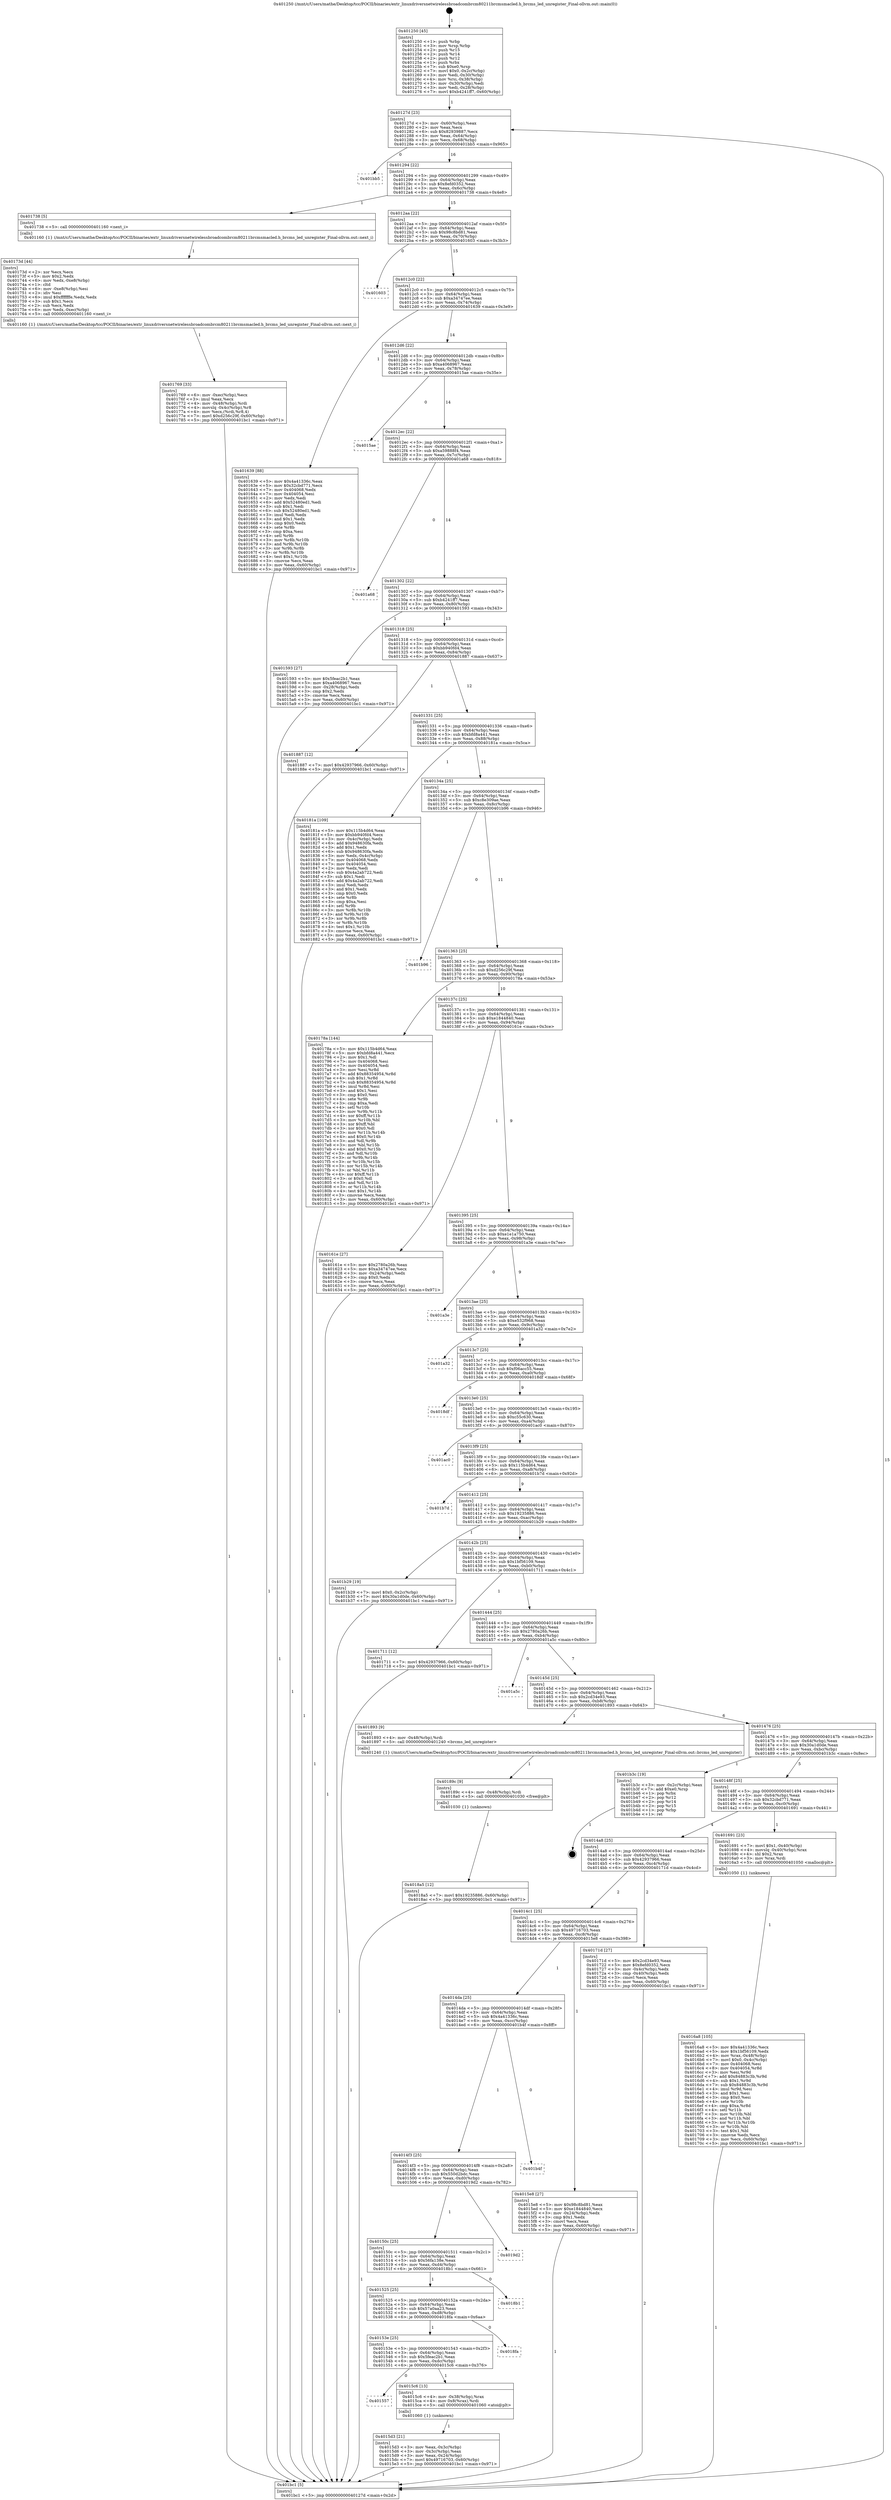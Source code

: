 digraph "0x401250" {
  label = "0x401250 (/mnt/c/Users/mathe/Desktop/tcc/POCII/binaries/extr_linuxdriversnetwirelessbroadcombrcm80211brcmsmacled.h_brcms_led_unregister_Final-ollvm.out::main(0))"
  labelloc = "t"
  node[shape=record]

  Entry [label="",width=0.3,height=0.3,shape=circle,fillcolor=black,style=filled]
  "0x40127d" [label="{
     0x40127d [23]\l
     | [instrs]\l
     &nbsp;&nbsp;0x40127d \<+3\>: mov -0x60(%rbp),%eax\l
     &nbsp;&nbsp;0x401280 \<+2\>: mov %eax,%ecx\l
     &nbsp;&nbsp;0x401282 \<+6\>: sub $0x82939887,%ecx\l
     &nbsp;&nbsp;0x401288 \<+3\>: mov %eax,-0x64(%rbp)\l
     &nbsp;&nbsp;0x40128b \<+3\>: mov %ecx,-0x68(%rbp)\l
     &nbsp;&nbsp;0x40128e \<+6\>: je 0000000000401bb5 \<main+0x965\>\l
  }"]
  "0x401bb5" [label="{
     0x401bb5\l
  }", style=dashed]
  "0x401294" [label="{
     0x401294 [22]\l
     | [instrs]\l
     &nbsp;&nbsp;0x401294 \<+5\>: jmp 0000000000401299 \<main+0x49\>\l
     &nbsp;&nbsp;0x401299 \<+3\>: mov -0x64(%rbp),%eax\l
     &nbsp;&nbsp;0x40129c \<+5\>: sub $0x8efd0352,%eax\l
     &nbsp;&nbsp;0x4012a1 \<+3\>: mov %eax,-0x6c(%rbp)\l
     &nbsp;&nbsp;0x4012a4 \<+6\>: je 0000000000401738 \<main+0x4e8\>\l
  }"]
  Exit [label="",width=0.3,height=0.3,shape=circle,fillcolor=black,style=filled,peripheries=2]
  "0x401738" [label="{
     0x401738 [5]\l
     | [instrs]\l
     &nbsp;&nbsp;0x401738 \<+5\>: call 0000000000401160 \<next_i\>\l
     | [calls]\l
     &nbsp;&nbsp;0x401160 \{1\} (/mnt/c/Users/mathe/Desktop/tcc/POCII/binaries/extr_linuxdriversnetwirelessbroadcombrcm80211brcmsmacled.h_brcms_led_unregister_Final-ollvm.out::next_i)\l
  }"]
  "0x4012aa" [label="{
     0x4012aa [22]\l
     | [instrs]\l
     &nbsp;&nbsp;0x4012aa \<+5\>: jmp 00000000004012af \<main+0x5f\>\l
     &nbsp;&nbsp;0x4012af \<+3\>: mov -0x64(%rbp),%eax\l
     &nbsp;&nbsp;0x4012b2 \<+5\>: sub $0x98c8bd81,%eax\l
     &nbsp;&nbsp;0x4012b7 \<+3\>: mov %eax,-0x70(%rbp)\l
     &nbsp;&nbsp;0x4012ba \<+6\>: je 0000000000401603 \<main+0x3b3\>\l
  }"]
  "0x4018a5" [label="{
     0x4018a5 [12]\l
     | [instrs]\l
     &nbsp;&nbsp;0x4018a5 \<+7\>: movl $0x19235886,-0x60(%rbp)\l
     &nbsp;&nbsp;0x4018ac \<+5\>: jmp 0000000000401bc1 \<main+0x971\>\l
  }"]
  "0x401603" [label="{
     0x401603\l
  }", style=dashed]
  "0x4012c0" [label="{
     0x4012c0 [22]\l
     | [instrs]\l
     &nbsp;&nbsp;0x4012c0 \<+5\>: jmp 00000000004012c5 \<main+0x75\>\l
     &nbsp;&nbsp;0x4012c5 \<+3\>: mov -0x64(%rbp),%eax\l
     &nbsp;&nbsp;0x4012c8 \<+5\>: sub $0xa34747ee,%eax\l
     &nbsp;&nbsp;0x4012cd \<+3\>: mov %eax,-0x74(%rbp)\l
     &nbsp;&nbsp;0x4012d0 \<+6\>: je 0000000000401639 \<main+0x3e9\>\l
  }"]
  "0x40189c" [label="{
     0x40189c [9]\l
     | [instrs]\l
     &nbsp;&nbsp;0x40189c \<+4\>: mov -0x48(%rbp),%rdi\l
     &nbsp;&nbsp;0x4018a0 \<+5\>: call 0000000000401030 \<free@plt\>\l
     | [calls]\l
     &nbsp;&nbsp;0x401030 \{1\} (unknown)\l
  }"]
  "0x401639" [label="{
     0x401639 [88]\l
     | [instrs]\l
     &nbsp;&nbsp;0x401639 \<+5\>: mov $0x4a41336c,%eax\l
     &nbsp;&nbsp;0x40163e \<+5\>: mov $0x32cbd771,%ecx\l
     &nbsp;&nbsp;0x401643 \<+7\>: mov 0x404068,%edx\l
     &nbsp;&nbsp;0x40164a \<+7\>: mov 0x404054,%esi\l
     &nbsp;&nbsp;0x401651 \<+2\>: mov %edx,%edi\l
     &nbsp;&nbsp;0x401653 \<+6\>: add $0x52480ed1,%edi\l
     &nbsp;&nbsp;0x401659 \<+3\>: sub $0x1,%edi\l
     &nbsp;&nbsp;0x40165c \<+6\>: sub $0x52480ed1,%edi\l
     &nbsp;&nbsp;0x401662 \<+3\>: imul %edi,%edx\l
     &nbsp;&nbsp;0x401665 \<+3\>: and $0x1,%edx\l
     &nbsp;&nbsp;0x401668 \<+3\>: cmp $0x0,%edx\l
     &nbsp;&nbsp;0x40166b \<+4\>: sete %r8b\l
     &nbsp;&nbsp;0x40166f \<+3\>: cmp $0xa,%esi\l
     &nbsp;&nbsp;0x401672 \<+4\>: setl %r9b\l
     &nbsp;&nbsp;0x401676 \<+3\>: mov %r8b,%r10b\l
     &nbsp;&nbsp;0x401679 \<+3\>: and %r9b,%r10b\l
     &nbsp;&nbsp;0x40167c \<+3\>: xor %r9b,%r8b\l
     &nbsp;&nbsp;0x40167f \<+3\>: or %r8b,%r10b\l
     &nbsp;&nbsp;0x401682 \<+4\>: test $0x1,%r10b\l
     &nbsp;&nbsp;0x401686 \<+3\>: cmovne %ecx,%eax\l
     &nbsp;&nbsp;0x401689 \<+3\>: mov %eax,-0x60(%rbp)\l
     &nbsp;&nbsp;0x40168c \<+5\>: jmp 0000000000401bc1 \<main+0x971\>\l
  }"]
  "0x4012d6" [label="{
     0x4012d6 [22]\l
     | [instrs]\l
     &nbsp;&nbsp;0x4012d6 \<+5\>: jmp 00000000004012db \<main+0x8b\>\l
     &nbsp;&nbsp;0x4012db \<+3\>: mov -0x64(%rbp),%eax\l
     &nbsp;&nbsp;0x4012de \<+5\>: sub $0xa4068967,%eax\l
     &nbsp;&nbsp;0x4012e3 \<+3\>: mov %eax,-0x78(%rbp)\l
     &nbsp;&nbsp;0x4012e6 \<+6\>: je 00000000004015ae \<main+0x35e\>\l
  }"]
  "0x401769" [label="{
     0x401769 [33]\l
     | [instrs]\l
     &nbsp;&nbsp;0x401769 \<+6\>: mov -0xec(%rbp),%ecx\l
     &nbsp;&nbsp;0x40176f \<+3\>: imul %eax,%ecx\l
     &nbsp;&nbsp;0x401772 \<+4\>: mov -0x48(%rbp),%rdi\l
     &nbsp;&nbsp;0x401776 \<+4\>: movslq -0x4c(%rbp),%r8\l
     &nbsp;&nbsp;0x40177a \<+4\>: mov %ecx,(%rdi,%r8,4)\l
     &nbsp;&nbsp;0x40177e \<+7\>: movl $0xd256c29f,-0x60(%rbp)\l
     &nbsp;&nbsp;0x401785 \<+5\>: jmp 0000000000401bc1 \<main+0x971\>\l
  }"]
  "0x4015ae" [label="{
     0x4015ae\l
  }", style=dashed]
  "0x4012ec" [label="{
     0x4012ec [22]\l
     | [instrs]\l
     &nbsp;&nbsp;0x4012ec \<+5\>: jmp 00000000004012f1 \<main+0xa1\>\l
     &nbsp;&nbsp;0x4012f1 \<+3\>: mov -0x64(%rbp),%eax\l
     &nbsp;&nbsp;0x4012f4 \<+5\>: sub $0xa59888f4,%eax\l
     &nbsp;&nbsp;0x4012f9 \<+3\>: mov %eax,-0x7c(%rbp)\l
     &nbsp;&nbsp;0x4012fc \<+6\>: je 0000000000401a68 \<main+0x818\>\l
  }"]
  "0x40173d" [label="{
     0x40173d [44]\l
     | [instrs]\l
     &nbsp;&nbsp;0x40173d \<+2\>: xor %ecx,%ecx\l
     &nbsp;&nbsp;0x40173f \<+5\>: mov $0x2,%edx\l
     &nbsp;&nbsp;0x401744 \<+6\>: mov %edx,-0xe8(%rbp)\l
     &nbsp;&nbsp;0x40174a \<+1\>: cltd\l
     &nbsp;&nbsp;0x40174b \<+6\>: mov -0xe8(%rbp),%esi\l
     &nbsp;&nbsp;0x401751 \<+2\>: idiv %esi\l
     &nbsp;&nbsp;0x401753 \<+6\>: imul $0xfffffffe,%edx,%edx\l
     &nbsp;&nbsp;0x401759 \<+3\>: sub $0x1,%ecx\l
     &nbsp;&nbsp;0x40175c \<+2\>: sub %ecx,%edx\l
     &nbsp;&nbsp;0x40175e \<+6\>: mov %edx,-0xec(%rbp)\l
     &nbsp;&nbsp;0x401764 \<+5\>: call 0000000000401160 \<next_i\>\l
     | [calls]\l
     &nbsp;&nbsp;0x401160 \{1\} (/mnt/c/Users/mathe/Desktop/tcc/POCII/binaries/extr_linuxdriversnetwirelessbroadcombrcm80211brcmsmacled.h_brcms_led_unregister_Final-ollvm.out::next_i)\l
  }"]
  "0x401a68" [label="{
     0x401a68\l
  }", style=dashed]
  "0x401302" [label="{
     0x401302 [22]\l
     | [instrs]\l
     &nbsp;&nbsp;0x401302 \<+5\>: jmp 0000000000401307 \<main+0xb7\>\l
     &nbsp;&nbsp;0x401307 \<+3\>: mov -0x64(%rbp),%eax\l
     &nbsp;&nbsp;0x40130a \<+5\>: sub $0xb4241ff7,%eax\l
     &nbsp;&nbsp;0x40130f \<+3\>: mov %eax,-0x80(%rbp)\l
     &nbsp;&nbsp;0x401312 \<+6\>: je 0000000000401593 \<main+0x343\>\l
  }"]
  "0x4016a8" [label="{
     0x4016a8 [105]\l
     | [instrs]\l
     &nbsp;&nbsp;0x4016a8 \<+5\>: mov $0x4a41336c,%ecx\l
     &nbsp;&nbsp;0x4016ad \<+5\>: mov $0x1bf56109,%edx\l
     &nbsp;&nbsp;0x4016b2 \<+4\>: mov %rax,-0x48(%rbp)\l
     &nbsp;&nbsp;0x4016b6 \<+7\>: movl $0x0,-0x4c(%rbp)\l
     &nbsp;&nbsp;0x4016bd \<+7\>: mov 0x404068,%esi\l
     &nbsp;&nbsp;0x4016c4 \<+8\>: mov 0x404054,%r8d\l
     &nbsp;&nbsp;0x4016cc \<+3\>: mov %esi,%r9d\l
     &nbsp;&nbsp;0x4016cf \<+7\>: add $0x84883c3b,%r9d\l
     &nbsp;&nbsp;0x4016d6 \<+4\>: sub $0x1,%r9d\l
     &nbsp;&nbsp;0x4016da \<+7\>: sub $0x84883c3b,%r9d\l
     &nbsp;&nbsp;0x4016e1 \<+4\>: imul %r9d,%esi\l
     &nbsp;&nbsp;0x4016e5 \<+3\>: and $0x1,%esi\l
     &nbsp;&nbsp;0x4016e8 \<+3\>: cmp $0x0,%esi\l
     &nbsp;&nbsp;0x4016eb \<+4\>: sete %r10b\l
     &nbsp;&nbsp;0x4016ef \<+4\>: cmp $0xa,%r8d\l
     &nbsp;&nbsp;0x4016f3 \<+4\>: setl %r11b\l
     &nbsp;&nbsp;0x4016f7 \<+3\>: mov %r10b,%bl\l
     &nbsp;&nbsp;0x4016fa \<+3\>: and %r11b,%bl\l
     &nbsp;&nbsp;0x4016fd \<+3\>: xor %r11b,%r10b\l
     &nbsp;&nbsp;0x401700 \<+3\>: or %r10b,%bl\l
     &nbsp;&nbsp;0x401703 \<+3\>: test $0x1,%bl\l
     &nbsp;&nbsp;0x401706 \<+3\>: cmovne %edx,%ecx\l
     &nbsp;&nbsp;0x401709 \<+3\>: mov %ecx,-0x60(%rbp)\l
     &nbsp;&nbsp;0x40170c \<+5\>: jmp 0000000000401bc1 \<main+0x971\>\l
  }"]
  "0x401593" [label="{
     0x401593 [27]\l
     | [instrs]\l
     &nbsp;&nbsp;0x401593 \<+5\>: mov $0x5feac2b1,%eax\l
     &nbsp;&nbsp;0x401598 \<+5\>: mov $0xa4068967,%ecx\l
     &nbsp;&nbsp;0x40159d \<+3\>: mov -0x28(%rbp),%edx\l
     &nbsp;&nbsp;0x4015a0 \<+3\>: cmp $0x2,%edx\l
     &nbsp;&nbsp;0x4015a3 \<+3\>: cmovne %ecx,%eax\l
     &nbsp;&nbsp;0x4015a6 \<+3\>: mov %eax,-0x60(%rbp)\l
     &nbsp;&nbsp;0x4015a9 \<+5\>: jmp 0000000000401bc1 \<main+0x971\>\l
  }"]
  "0x401318" [label="{
     0x401318 [25]\l
     | [instrs]\l
     &nbsp;&nbsp;0x401318 \<+5\>: jmp 000000000040131d \<main+0xcd\>\l
     &nbsp;&nbsp;0x40131d \<+3\>: mov -0x64(%rbp),%eax\l
     &nbsp;&nbsp;0x401320 \<+5\>: sub $0xbb940fd4,%eax\l
     &nbsp;&nbsp;0x401325 \<+6\>: mov %eax,-0x84(%rbp)\l
     &nbsp;&nbsp;0x40132b \<+6\>: je 0000000000401887 \<main+0x637\>\l
  }"]
  "0x401bc1" [label="{
     0x401bc1 [5]\l
     | [instrs]\l
     &nbsp;&nbsp;0x401bc1 \<+5\>: jmp 000000000040127d \<main+0x2d\>\l
  }"]
  "0x401250" [label="{
     0x401250 [45]\l
     | [instrs]\l
     &nbsp;&nbsp;0x401250 \<+1\>: push %rbp\l
     &nbsp;&nbsp;0x401251 \<+3\>: mov %rsp,%rbp\l
     &nbsp;&nbsp;0x401254 \<+2\>: push %r15\l
     &nbsp;&nbsp;0x401256 \<+2\>: push %r14\l
     &nbsp;&nbsp;0x401258 \<+2\>: push %r12\l
     &nbsp;&nbsp;0x40125a \<+1\>: push %rbx\l
     &nbsp;&nbsp;0x40125b \<+7\>: sub $0xe0,%rsp\l
     &nbsp;&nbsp;0x401262 \<+7\>: movl $0x0,-0x2c(%rbp)\l
     &nbsp;&nbsp;0x401269 \<+3\>: mov %edi,-0x30(%rbp)\l
     &nbsp;&nbsp;0x40126c \<+4\>: mov %rsi,-0x38(%rbp)\l
     &nbsp;&nbsp;0x401270 \<+3\>: mov -0x30(%rbp),%edi\l
     &nbsp;&nbsp;0x401273 \<+3\>: mov %edi,-0x28(%rbp)\l
     &nbsp;&nbsp;0x401276 \<+7\>: movl $0xb4241ff7,-0x60(%rbp)\l
  }"]
  "0x4015d3" [label="{
     0x4015d3 [21]\l
     | [instrs]\l
     &nbsp;&nbsp;0x4015d3 \<+3\>: mov %eax,-0x3c(%rbp)\l
     &nbsp;&nbsp;0x4015d6 \<+3\>: mov -0x3c(%rbp),%eax\l
     &nbsp;&nbsp;0x4015d9 \<+3\>: mov %eax,-0x24(%rbp)\l
     &nbsp;&nbsp;0x4015dc \<+7\>: movl $0x49716703,-0x60(%rbp)\l
     &nbsp;&nbsp;0x4015e3 \<+5\>: jmp 0000000000401bc1 \<main+0x971\>\l
  }"]
  "0x401887" [label="{
     0x401887 [12]\l
     | [instrs]\l
     &nbsp;&nbsp;0x401887 \<+7\>: movl $0x42937966,-0x60(%rbp)\l
     &nbsp;&nbsp;0x40188e \<+5\>: jmp 0000000000401bc1 \<main+0x971\>\l
  }"]
  "0x401331" [label="{
     0x401331 [25]\l
     | [instrs]\l
     &nbsp;&nbsp;0x401331 \<+5\>: jmp 0000000000401336 \<main+0xe6\>\l
     &nbsp;&nbsp;0x401336 \<+3\>: mov -0x64(%rbp),%eax\l
     &nbsp;&nbsp;0x401339 \<+5\>: sub $0xbfd8a441,%eax\l
     &nbsp;&nbsp;0x40133e \<+6\>: mov %eax,-0x88(%rbp)\l
     &nbsp;&nbsp;0x401344 \<+6\>: je 000000000040181a \<main+0x5ca\>\l
  }"]
  "0x401557" [label="{
     0x401557\l
  }", style=dashed]
  "0x40181a" [label="{
     0x40181a [109]\l
     | [instrs]\l
     &nbsp;&nbsp;0x40181a \<+5\>: mov $0x115b4d64,%eax\l
     &nbsp;&nbsp;0x40181f \<+5\>: mov $0xbb940fd4,%ecx\l
     &nbsp;&nbsp;0x401824 \<+3\>: mov -0x4c(%rbp),%edx\l
     &nbsp;&nbsp;0x401827 \<+6\>: add $0x948630fa,%edx\l
     &nbsp;&nbsp;0x40182d \<+3\>: add $0x1,%edx\l
     &nbsp;&nbsp;0x401830 \<+6\>: sub $0x948630fa,%edx\l
     &nbsp;&nbsp;0x401836 \<+3\>: mov %edx,-0x4c(%rbp)\l
     &nbsp;&nbsp;0x401839 \<+7\>: mov 0x404068,%edx\l
     &nbsp;&nbsp;0x401840 \<+7\>: mov 0x404054,%esi\l
     &nbsp;&nbsp;0x401847 \<+2\>: mov %edx,%edi\l
     &nbsp;&nbsp;0x401849 \<+6\>: sub $0x4a2ab722,%edi\l
     &nbsp;&nbsp;0x40184f \<+3\>: sub $0x1,%edi\l
     &nbsp;&nbsp;0x401852 \<+6\>: add $0x4a2ab722,%edi\l
     &nbsp;&nbsp;0x401858 \<+3\>: imul %edi,%edx\l
     &nbsp;&nbsp;0x40185b \<+3\>: and $0x1,%edx\l
     &nbsp;&nbsp;0x40185e \<+3\>: cmp $0x0,%edx\l
     &nbsp;&nbsp;0x401861 \<+4\>: sete %r8b\l
     &nbsp;&nbsp;0x401865 \<+3\>: cmp $0xa,%esi\l
     &nbsp;&nbsp;0x401868 \<+4\>: setl %r9b\l
     &nbsp;&nbsp;0x40186c \<+3\>: mov %r8b,%r10b\l
     &nbsp;&nbsp;0x40186f \<+3\>: and %r9b,%r10b\l
     &nbsp;&nbsp;0x401872 \<+3\>: xor %r9b,%r8b\l
     &nbsp;&nbsp;0x401875 \<+3\>: or %r8b,%r10b\l
     &nbsp;&nbsp;0x401878 \<+4\>: test $0x1,%r10b\l
     &nbsp;&nbsp;0x40187c \<+3\>: cmovne %ecx,%eax\l
     &nbsp;&nbsp;0x40187f \<+3\>: mov %eax,-0x60(%rbp)\l
     &nbsp;&nbsp;0x401882 \<+5\>: jmp 0000000000401bc1 \<main+0x971\>\l
  }"]
  "0x40134a" [label="{
     0x40134a [25]\l
     | [instrs]\l
     &nbsp;&nbsp;0x40134a \<+5\>: jmp 000000000040134f \<main+0xff\>\l
     &nbsp;&nbsp;0x40134f \<+3\>: mov -0x64(%rbp),%eax\l
     &nbsp;&nbsp;0x401352 \<+5\>: sub $0xc8e309ae,%eax\l
     &nbsp;&nbsp;0x401357 \<+6\>: mov %eax,-0x8c(%rbp)\l
     &nbsp;&nbsp;0x40135d \<+6\>: je 0000000000401b96 \<main+0x946\>\l
  }"]
  "0x4015c6" [label="{
     0x4015c6 [13]\l
     | [instrs]\l
     &nbsp;&nbsp;0x4015c6 \<+4\>: mov -0x38(%rbp),%rax\l
     &nbsp;&nbsp;0x4015ca \<+4\>: mov 0x8(%rax),%rdi\l
     &nbsp;&nbsp;0x4015ce \<+5\>: call 0000000000401060 \<atoi@plt\>\l
     | [calls]\l
     &nbsp;&nbsp;0x401060 \{1\} (unknown)\l
  }"]
  "0x401b96" [label="{
     0x401b96\l
  }", style=dashed]
  "0x401363" [label="{
     0x401363 [25]\l
     | [instrs]\l
     &nbsp;&nbsp;0x401363 \<+5\>: jmp 0000000000401368 \<main+0x118\>\l
     &nbsp;&nbsp;0x401368 \<+3\>: mov -0x64(%rbp),%eax\l
     &nbsp;&nbsp;0x40136b \<+5\>: sub $0xd256c29f,%eax\l
     &nbsp;&nbsp;0x401370 \<+6\>: mov %eax,-0x90(%rbp)\l
     &nbsp;&nbsp;0x401376 \<+6\>: je 000000000040178a \<main+0x53a\>\l
  }"]
  "0x40153e" [label="{
     0x40153e [25]\l
     | [instrs]\l
     &nbsp;&nbsp;0x40153e \<+5\>: jmp 0000000000401543 \<main+0x2f3\>\l
     &nbsp;&nbsp;0x401543 \<+3\>: mov -0x64(%rbp),%eax\l
     &nbsp;&nbsp;0x401546 \<+5\>: sub $0x5feac2b1,%eax\l
     &nbsp;&nbsp;0x40154b \<+6\>: mov %eax,-0xdc(%rbp)\l
     &nbsp;&nbsp;0x401551 \<+6\>: je 00000000004015c6 \<main+0x376\>\l
  }"]
  "0x40178a" [label="{
     0x40178a [144]\l
     | [instrs]\l
     &nbsp;&nbsp;0x40178a \<+5\>: mov $0x115b4d64,%eax\l
     &nbsp;&nbsp;0x40178f \<+5\>: mov $0xbfd8a441,%ecx\l
     &nbsp;&nbsp;0x401794 \<+2\>: mov $0x1,%dl\l
     &nbsp;&nbsp;0x401796 \<+7\>: mov 0x404068,%esi\l
     &nbsp;&nbsp;0x40179d \<+7\>: mov 0x404054,%edi\l
     &nbsp;&nbsp;0x4017a4 \<+3\>: mov %esi,%r8d\l
     &nbsp;&nbsp;0x4017a7 \<+7\>: add $0x88354954,%r8d\l
     &nbsp;&nbsp;0x4017ae \<+4\>: sub $0x1,%r8d\l
     &nbsp;&nbsp;0x4017b2 \<+7\>: sub $0x88354954,%r8d\l
     &nbsp;&nbsp;0x4017b9 \<+4\>: imul %r8d,%esi\l
     &nbsp;&nbsp;0x4017bd \<+3\>: and $0x1,%esi\l
     &nbsp;&nbsp;0x4017c0 \<+3\>: cmp $0x0,%esi\l
     &nbsp;&nbsp;0x4017c3 \<+4\>: sete %r9b\l
     &nbsp;&nbsp;0x4017c7 \<+3\>: cmp $0xa,%edi\l
     &nbsp;&nbsp;0x4017ca \<+4\>: setl %r10b\l
     &nbsp;&nbsp;0x4017ce \<+3\>: mov %r9b,%r11b\l
     &nbsp;&nbsp;0x4017d1 \<+4\>: xor $0xff,%r11b\l
     &nbsp;&nbsp;0x4017d5 \<+3\>: mov %r10b,%bl\l
     &nbsp;&nbsp;0x4017d8 \<+3\>: xor $0xff,%bl\l
     &nbsp;&nbsp;0x4017db \<+3\>: xor $0x0,%dl\l
     &nbsp;&nbsp;0x4017de \<+3\>: mov %r11b,%r14b\l
     &nbsp;&nbsp;0x4017e1 \<+4\>: and $0x0,%r14b\l
     &nbsp;&nbsp;0x4017e5 \<+3\>: and %dl,%r9b\l
     &nbsp;&nbsp;0x4017e8 \<+3\>: mov %bl,%r15b\l
     &nbsp;&nbsp;0x4017eb \<+4\>: and $0x0,%r15b\l
     &nbsp;&nbsp;0x4017ef \<+3\>: and %dl,%r10b\l
     &nbsp;&nbsp;0x4017f2 \<+3\>: or %r9b,%r14b\l
     &nbsp;&nbsp;0x4017f5 \<+3\>: or %r10b,%r15b\l
     &nbsp;&nbsp;0x4017f8 \<+3\>: xor %r15b,%r14b\l
     &nbsp;&nbsp;0x4017fb \<+3\>: or %bl,%r11b\l
     &nbsp;&nbsp;0x4017fe \<+4\>: xor $0xff,%r11b\l
     &nbsp;&nbsp;0x401802 \<+3\>: or $0x0,%dl\l
     &nbsp;&nbsp;0x401805 \<+3\>: and %dl,%r11b\l
     &nbsp;&nbsp;0x401808 \<+3\>: or %r11b,%r14b\l
     &nbsp;&nbsp;0x40180b \<+4\>: test $0x1,%r14b\l
     &nbsp;&nbsp;0x40180f \<+3\>: cmovne %ecx,%eax\l
     &nbsp;&nbsp;0x401812 \<+3\>: mov %eax,-0x60(%rbp)\l
     &nbsp;&nbsp;0x401815 \<+5\>: jmp 0000000000401bc1 \<main+0x971\>\l
  }"]
  "0x40137c" [label="{
     0x40137c [25]\l
     | [instrs]\l
     &nbsp;&nbsp;0x40137c \<+5\>: jmp 0000000000401381 \<main+0x131\>\l
     &nbsp;&nbsp;0x401381 \<+3\>: mov -0x64(%rbp),%eax\l
     &nbsp;&nbsp;0x401384 \<+5\>: sub $0xe1844840,%eax\l
     &nbsp;&nbsp;0x401389 \<+6\>: mov %eax,-0x94(%rbp)\l
     &nbsp;&nbsp;0x40138f \<+6\>: je 000000000040161e \<main+0x3ce\>\l
  }"]
  "0x4018fa" [label="{
     0x4018fa\l
  }", style=dashed]
  "0x40161e" [label="{
     0x40161e [27]\l
     | [instrs]\l
     &nbsp;&nbsp;0x40161e \<+5\>: mov $0x2780a26b,%eax\l
     &nbsp;&nbsp;0x401623 \<+5\>: mov $0xa34747ee,%ecx\l
     &nbsp;&nbsp;0x401628 \<+3\>: mov -0x24(%rbp),%edx\l
     &nbsp;&nbsp;0x40162b \<+3\>: cmp $0x0,%edx\l
     &nbsp;&nbsp;0x40162e \<+3\>: cmove %ecx,%eax\l
     &nbsp;&nbsp;0x401631 \<+3\>: mov %eax,-0x60(%rbp)\l
     &nbsp;&nbsp;0x401634 \<+5\>: jmp 0000000000401bc1 \<main+0x971\>\l
  }"]
  "0x401395" [label="{
     0x401395 [25]\l
     | [instrs]\l
     &nbsp;&nbsp;0x401395 \<+5\>: jmp 000000000040139a \<main+0x14a\>\l
     &nbsp;&nbsp;0x40139a \<+3\>: mov -0x64(%rbp),%eax\l
     &nbsp;&nbsp;0x40139d \<+5\>: sub $0xe1e1a750,%eax\l
     &nbsp;&nbsp;0x4013a2 \<+6\>: mov %eax,-0x98(%rbp)\l
     &nbsp;&nbsp;0x4013a8 \<+6\>: je 0000000000401a3e \<main+0x7ee\>\l
  }"]
  "0x401525" [label="{
     0x401525 [25]\l
     | [instrs]\l
     &nbsp;&nbsp;0x401525 \<+5\>: jmp 000000000040152a \<main+0x2da\>\l
     &nbsp;&nbsp;0x40152a \<+3\>: mov -0x64(%rbp),%eax\l
     &nbsp;&nbsp;0x40152d \<+5\>: sub $0x57a0aa23,%eax\l
     &nbsp;&nbsp;0x401532 \<+6\>: mov %eax,-0xd8(%rbp)\l
     &nbsp;&nbsp;0x401538 \<+6\>: je 00000000004018fa \<main+0x6aa\>\l
  }"]
  "0x401a3e" [label="{
     0x401a3e\l
  }", style=dashed]
  "0x4013ae" [label="{
     0x4013ae [25]\l
     | [instrs]\l
     &nbsp;&nbsp;0x4013ae \<+5\>: jmp 00000000004013b3 \<main+0x163\>\l
     &nbsp;&nbsp;0x4013b3 \<+3\>: mov -0x64(%rbp),%eax\l
     &nbsp;&nbsp;0x4013b6 \<+5\>: sub $0xe532f968,%eax\l
     &nbsp;&nbsp;0x4013bb \<+6\>: mov %eax,-0x9c(%rbp)\l
     &nbsp;&nbsp;0x4013c1 \<+6\>: je 0000000000401a32 \<main+0x7e2\>\l
  }"]
  "0x4018b1" [label="{
     0x4018b1\l
  }", style=dashed]
  "0x401a32" [label="{
     0x401a32\l
  }", style=dashed]
  "0x4013c7" [label="{
     0x4013c7 [25]\l
     | [instrs]\l
     &nbsp;&nbsp;0x4013c7 \<+5\>: jmp 00000000004013cc \<main+0x17c\>\l
     &nbsp;&nbsp;0x4013cc \<+3\>: mov -0x64(%rbp),%eax\l
     &nbsp;&nbsp;0x4013cf \<+5\>: sub $0xf06acc55,%eax\l
     &nbsp;&nbsp;0x4013d4 \<+6\>: mov %eax,-0xa0(%rbp)\l
     &nbsp;&nbsp;0x4013da \<+6\>: je 00000000004018df \<main+0x68f\>\l
  }"]
  "0x40150c" [label="{
     0x40150c [25]\l
     | [instrs]\l
     &nbsp;&nbsp;0x40150c \<+5\>: jmp 0000000000401511 \<main+0x2c1\>\l
     &nbsp;&nbsp;0x401511 \<+3\>: mov -0x64(%rbp),%eax\l
     &nbsp;&nbsp;0x401514 \<+5\>: sub $0x56fa138e,%eax\l
     &nbsp;&nbsp;0x401519 \<+6\>: mov %eax,-0xd4(%rbp)\l
     &nbsp;&nbsp;0x40151f \<+6\>: je 00000000004018b1 \<main+0x661\>\l
  }"]
  "0x4018df" [label="{
     0x4018df\l
  }", style=dashed]
  "0x4013e0" [label="{
     0x4013e0 [25]\l
     | [instrs]\l
     &nbsp;&nbsp;0x4013e0 \<+5\>: jmp 00000000004013e5 \<main+0x195\>\l
     &nbsp;&nbsp;0x4013e5 \<+3\>: mov -0x64(%rbp),%eax\l
     &nbsp;&nbsp;0x4013e8 \<+5\>: sub $0xc55c630,%eax\l
     &nbsp;&nbsp;0x4013ed \<+6\>: mov %eax,-0xa4(%rbp)\l
     &nbsp;&nbsp;0x4013f3 \<+6\>: je 0000000000401ac0 \<main+0x870\>\l
  }"]
  "0x4019d2" [label="{
     0x4019d2\l
  }", style=dashed]
  "0x401ac0" [label="{
     0x401ac0\l
  }", style=dashed]
  "0x4013f9" [label="{
     0x4013f9 [25]\l
     | [instrs]\l
     &nbsp;&nbsp;0x4013f9 \<+5\>: jmp 00000000004013fe \<main+0x1ae\>\l
     &nbsp;&nbsp;0x4013fe \<+3\>: mov -0x64(%rbp),%eax\l
     &nbsp;&nbsp;0x401401 \<+5\>: sub $0x115b4d64,%eax\l
     &nbsp;&nbsp;0x401406 \<+6\>: mov %eax,-0xa8(%rbp)\l
     &nbsp;&nbsp;0x40140c \<+6\>: je 0000000000401b7d \<main+0x92d\>\l
  }"]
  "0x4014f3" [label="{
     0x4014f3 [25]\l
     | [instrs]\l
     &nbsp;&nbsp;0x4014f3 \<+5\>: jmp 00000000004014f8 \<main+0x2a8\>\l
     &nbsp;&nbsp;0x4014f8 \<+3\>: mov -0x64(%rbp),%eax\l
     &nbsp;&nbsp;0x4014fb \<+5\>: sub $0x550d2bdc,%eax\l
     &nbsp;&nbsp;0x401500 \<+6\>: mov %eax,-0xd0(%rbp)\l
     &nbsp;&nbsp;0x401506 \<+6\>: je 00000000004019d2 \<main+0x782\>\l
  }"]
  "0x401b7d" [label="{
     0x401b7d\l
  }", style=dashed]
  "0x401412" [label="{
     0x401412 [25]\l
     | [instrs]\l
     &nbsp;&nbsp;0x401412 \<+5\>: jmp 0000000000401417 \<main+0x1c7\>\l
     &nbsp;&nbsp;0x401417 \<+3\>: mov -0x64(%rbp),%eax\l
     &nbsp;&nbsp;0x40141a \<+5\>: sub $0x19235886,%eax\l
     &nbsp;&nbsp;0x40141f \<+6\>: mov %eax,-0xac(%rbp)\l
     &nbsp;&nbsp;0x401425 \<+6\>: je 0000000000401b29 \<main+0x8d9\>\l
  }"]
  "0x401b4f" [label="{
     0x401b4f\l
  }", style=dashed]
  "0x401b29" [label="{
     0x401b29 [19]\l
     | [instrs]\l
     &nbsp;&nbsp;0x401b29 \<+7\>: movl $0x0,-0x2c(%rbp)\l
     &nbsp;&nbsp;0x401b30 \<+7\>: movl $0x30a1d0de,-0x60(%rbp)\l
     &nbsp;&nbsp;0x401b37 \<+5\>: jmp 0000000000401bc1 \<main+0x971\>\l
  }"]
  "0x40142b" [label="{
     0x40142b [25]\l
     | [instrs]\l
     &nbsp;&nbsp;0x40142b \<+5\>: jmp 0000000000401430 \<main+0x1e0\>\l
     &nbsp;&nbsp;0x401430 \<+3\>: mov -0x64(%rbp),%eax\l
     &nbsp;&nbsp;0x401433 \<+5\>: sub $0x1bf56109,%eax\l
     &nbsp;&nbsp;0x401438 \<+6\>: mov %eax,-0xb0(%rbp)\l
     &nbsp;&nbsp;0x40143e \<+6\>: je 0000000000401711 \<main+0x4c1\>\l
  }"]
  "0x4014da" [label="{
     0x4014da [25]\l
     | [instrs]\l
     &nbsp;&nbsp;0x4014da \<+5\>: jmp 00000000004014df \<main+0x28f\>\l
     &nbsp;&nbsp;0x4014df \<+3\>: mov -0x64(%rbp),%eax\l
     &nbsp;&nbsp;0x4014e2 \<+5\>: sub $0x4a41336c,%eax\l
     &nbsp;&nbsp;0x4014e7 \<+6\>: mov %eax,-0xcc(%rbp)\l
     &nbsp;&nbsp;0x4014ed \<+6\>: je 0000000000401b4f \<main+0x8ff\>\l
  }"]
  "0x401711" [label="{
     0x401711 [12]\l
     | [instrs]\l
     &nbsp;&nbsp;0x401711 \<+7\>: movl $0x42937966,-0x60(%rbp)\l
     &nbsp;&nbsp;0x401718 \<+5\>: jmp 0000000000401bc1 \<main+0x971\>\l
  }"]
  "0x401444" [label="{
     0x401444 [25]\l
     | [instrs]\l
     &nbsp;&nbsp;0x401444 \<+5\>: jmp 0000000000401449 \<main+0x1f9\>\l
     &nbsp;&nbsp;0x401449 \<+3\>: mov -0x64(%rbp),%eax\l
     &nbsp;&nbsp;0x40144c \<+5\>: sub $0x2780a26b,%eax\l
     &nbsp;&nbsp;0x401451 \<+6\>: mov %eax,-0xb4(%rbp)\l
     &nbsp;&nbsp;0x401457 \<+6\>: je 0000000000401a5c \<main+0x80c\>\l
  }"]
  "0x4015e8" [label="{
     0x4015e8 [27]\l
     | [instrs]\l
     &nbsp;&nbsp;0x4015e8 \<+5\>: mov $0x98c8bd81,%eax\l
     &nbsp;&nbsp;0x4015ed \<+5\>: mov $0xe1844840,%ecx\l
     &nbsp;&nbsp;0x4015f2 \<+3\>: mov -0x24(%rbp),%edx\l
     &nbsp;&nbsp;0x4015f5 \<+3\>: cmp $0x1,%edx\l
     &nbsp;&nbsp;0x4015f8 \<+3\>: cmovl %ecx,%eax\l
     &nbsp;&nbsp;0x4015fb \<+3\>: mov %eax,-0x60(%rbp)\l
     &nbsp;&nbsp;0x4015fe \<+5\>: jmp 0000000000401bc1 \<main+0x971\>\l
  }"]
  "0x401a5c" [label="{
     0x401a5c\l
  }", style=dashed]
  "0x40145d" [label="{
     0x40145d [25]\l
     | [instrs]\l
     &nbsp;&nbsp;0x40145d \<+5\>: jmp 0000000000401462 \<main+0x212\>\l
     &nbsp;&nbsp;0x401462 \<+3\>: mov -0x64(%rbp),%eax\l
     &nbsp;&nbsp;0x401465 \<+5\>: sub $0x2cd34e93,%eax\l
     &nbsp;&nbsp;0x40146a \<+6\>: mov %eax,-0xb8(%rbp)\l
     &nbsp;&nbsp;0x401470 \<+6\>: je 0000000000401893 \<main+0x643\>\l
  }"]
  "0x4014c1" [label="{
     0x4014c1 [25]\l
     | [instrs]\l
     &nbsp;&nbsp;0x4014c1 \<+5\>: jmp 00000000004014c6 \<main+0x276\>\l
     &nbsp;&nbsp;0x4014c6 \<+3\>: mov -0x64(%rbp),%eax\l
     &nbsp;&nbsp;0x4014c9 \<+5\>: sub $0x49716703,%eax\l
     &nbsp;&nbsp;0x4014ce \<+6\>: mov %eax,-0xc8(%rbp)\l
     &nbsp;&nbsp;0x4014d4 \<+6\>: je 00000000004015e8 \<main+0x398\>\l
  }"]
  "0x401893" [label="{
     0x401893 [9]\l
     | [instrs]\l
     &nbsp;&nbsp;0x401893 \<+4\>: mov -0x48(%rbp),%rdi\l
     &nbsp;&nbsp;0x401897 \<+5\>: call 0000000000401240 \<brcms_led_unregister\>\l
     | [calls]\l
     &nbsp;&nbsp;0x401240 \{1\} (/mnt/c/Users/mathe/Desktop/tcc/POCII/binaries/extr_linuxdriversnetwirelessbroadcombrcm80211brcmsmacled.h_brcms_led_unregister_Final-ollvm.out::brcms_led_unregister)\l
  }"]
  "0x401476" [label="{
     0x401476 [25]\l
     | [instrs]\l
     &nbsp;&nbsp;0x401476 \<+5\>: jmp 000000000040147b \<main+0x22b\>\l
     &nbsp;&nbsp;0x40147b \<+3\>: mov -0x64(%rbp),%eax\l
     &nbsp;&nbsp;0x40147e \<+5\>: sub $0x30a1d0de,%eax\l
     &nbsp;&nbsp;0x401483 \<+6\>: mov %eax,-0xbc(%rbp)\l
     &nbsp;&nbsp;0x401489 \<+6\>: je 0000000000401b3c \<main+0x8ec\>\l
  }"]
  "0x40171d" [label="{
     0x40171d [27]\l
     | [instrs]\l
     &nbsp;&nbsp;0x40171d \<+5\>: mov $0x2cd34e93,%eax\l
     &nbsp;&nbsp;0x401722 \<+5\>: mov $0x8efd0352,%ecx\l
     &nbsp;&nbsp;0x401727 \<+3\>: mov -0x4c(%rbp),%edx\l
     &nbsp;&nbsp;0x40172a \<+3\>: cmp -0x40(%rbp),%edx\l
     &nbsp;&nbsp;0x40172d \<+3\>: cmovl %ecx,%eax\l
     &nbsp;&nbsp;0x401730 \<+3\>: mov %eax,-0x60(%rbp)\l
     &nbsp;&nbsp;0x401733 \<+5\>: jmp 0000000000401bc1 \<main+0x971\>\l
  }"]
  "0x401b3c" [label="{
     0x401b3c [19]\l
     | [instrs]\l
     &nbsp;&nbsp;0x401b3c \<+3\>: mov -0x2c(%rbp),%eax\l
     &nbsp;&nbsp;0x401b3f \<+7\>: add $0xe0,%rsp\l
     &nbsp;&nbsp;0x401b46 \<+1\>: pop %rbx\l
     &nbsp;&nbsp;0x401b47 \<+2\>: pop %r12\l
     &nbsp;&nbsp;0x401b49 \<+2\>: pop %r14\l
     &nbsp;&nbsp;0x401b4b \<+2\>: pop %r15\l
     &nbsp;&nbsp;0x401b4d \<+1\>: pop %rbp\l
     &nbsp;&nbsp;0x401b4e \<+1\>: ret\l
  }"]
  "0x40148f" [label="{
     0x40148f [25]\l
     | [instrs]\l
     &nbsp;&nbsp;0x40148f \<+5\>: jmp 0000000000401494 \<main+0x244\>\l
     &nbsp;&nbsp;0x401494 \<+3\>: mov -0x64(%rbp),%eax\l
     &nbsp;&nbsp;0x401497 \<+5\>: sub $0x32cbd771,%eax\l
     &nbsp;&nbsp;0x40149c \<+6\>: mov %eax,-0xc0(%rbp)\l
     &nbsp;&nbsp;0x4014a2 \<+6\>: je 0000000000401691 \<main+0x441\>\l
  }"]
  "0x4014a8" [label="{
     0x4014a8 [25]\l
     | [instrs]\l
     &nbsp;&nbsp;0x4014a8 \<+5\>: jmp 00000000004014ad \<main+0x25d\>\l
     &nbsp;&nbsp;0x4014ad \<+3\>: mov -0x64(%rbp),%eax\l
     &nbsp;&nbsp;0x4014b0 \<+5\>: sub $0x42937966,%eax\l
     &nbsp;&nbsp;0x4014b5 \<+6\>: mov %eax,-0xc4(%rbp)\l
     &nbsp;&nbsp;0x4014bb \<+6\>: je 000000000040171d \<main+0x4cd\>\l
  }"]
  "0x401691" [label="{
     0x401691 [23]\l
     | [instrs]\l
     &nbsp;&nbsp;0x401691 \<+7\>: movl $0x1,-0x40(%rbp)\l
     &nbsp;&nbsp;0x401698 \<+4\>: movslq -0x40(%rbp),%rax\l
     &nbsp;&nbsp;0x40169c \<+4\>: shl $0x2,%rax\l
     &nbsp;&nbsp;0x4016a0 \<+3\>: mov %rax,%rdi\l
     &nbsp;&nbsp;0x4016a3 \<+5\>: call 0000000000401050 \<malloc@plt\>\l
     | [calls]\l
     &nbsp;&nbsp;0x401050 \{1\} (unknown)\l
  }"]
  Entry -> "0x401250" [label=" 1"]
  "0x40127d" -> "0x401bb5" [label=" 0"]
  "0x40127d" -> "0x401294" [label=" 16"]
  "0x401b3c" -> Exit [label=" 1"]
  "0x401294" -> "0x401738" [label=" 1"]
  "0x401294" -> "0x4012aa" [label=" 15"]
  "0x401b29" -> "0x401bc1" [label=" 1"]
  "0x4012aa" -> "0x401603" [label=" 0"]
  "0x4012aa" -> "0x4012c0" [label=" 15"]
  "0x4018a5" -> "0x401bc1" [label=" 1"]
  "0x4012c0" -> "0x401639" [label=" 1"]
  "0x4012c0" -> "0x4012d6" [label=" 14"]
  "0x40189c" -> "0x4018a5" [label=" 1"]
  "0x4012d6" -> "0x4015ae" [label=" 0"]
  "0x4012d6" -> "0x4012ec" [label=" 14"]
  "0x401893" -> "0x40189c" [label=" 1"]
  "0x4012ec" -> "0x401a68" [label=" 0"]
  "0x4012ec" -> "0x401302" [label=" 14"]
  "0x401887" -> "0x401bc1" [label=" 1"]
  "0x401302" -> "0x401593" [label=" 1"]
  "0x401302" -> "0x401318" [label=" 13"]
  "0x401593" -> "0x401bc1" [label=" 1"]
  "0x401250" -> "0x40127d" [label=" 1"]
  "0x401bc1" -> "0x40127d" [label=" 15"]
  "0x40181a" -> "0x401bc1" [label=" 1"]
  "0x401318" -> "0x401887" [label=" 1"]
  "0x401318" -> "0x401331" [label=" 12"]
  "0x40178a" -> "0x401bc1" [label=" 1"]
  "0x401331" -> "0x40181a" [label=" 1"]
  "0x401331" -> "0x40134a" [label=" 11"]
  "0x401769" -> "0x401bc1" [label=" 1"]
  "0x40134a" -> "0x401b96" [label=" 0"]
  "0x40134a" -> "0x401363" [label=" 11"]
  "0x40173d" -> "0x401769" [label=" 1"]
  "0x401363" -> "0x40178a" [label=" 1"]
  "0x401363" -> "0x40137c" [label=" 10"]
  "0x40171d" -> "0x401bc1" [label=" 2"]
  "0x40137c" -> "0x40161e" [label=" 1"]
  "0x40137c" -> "0x401395" [label=" 9"]
  "0x401711" -> "0x401bc1" [label=" 1"]
  "0x401395" -> "0x401a3e" [label=" 0"]
  "0x401395" -> "0x4013ae" [label=" 9"]
  "0x401691" -> "0x4016a8" [label=" 1"]
  "0x4013ae" -> "0x401a32" [label=" 0"]
  "0x4013ae" -> "0x4013c7" [label=" 9"]
  "0x401639" -> "0x401bc1" [label=" 1"]
  "0x4013c7" -> "0x4018df" [label=" 0"]
  "0x4013c7" -> "0x4013e0" [label=" 9"]
  "0x4015e8" -> "0x401bc1" [label=" 1"]
  "0x4013e0" -> "0x401ac0" [label=" 0"]
  "0x4013e0" -> "0x4013f9" [label=" 9"]
  "0x4015d3" -> "0x401bc1" [label=" 1"]
  "0x4013f9" -> "0x401b7d" [label=" 0"]
  "0x4013f9" -> "0x401412" [label=" 9"]
  "0x40153e" -> "0x401557" [label=" 0"]
  "0x401412" -> "0x401b29" [label=" 1"]
  "0x401412" -> "0x40142b" [label=" 8"]
  "0x40153e" -> "0x4015c6" [label=" 1"]
  "0x40142b" -> "0x401711" [label=" 1"]
  "0x40142b" -> "0x401444" [label=" 7"]
  "0x401525" -> "0x40153e" [label=" 1"]
  "0x401444" -> "0x401a5c" [label=" 0"]
  "0x401444" -> "0x40145d" [label=" 7"]
  "0x401525" -> "0x4018fa" [label=" 0"]
  "0x40145d" -> "0x401893" [label=" 1"]
  "0x40145d" -> "0x401476" [label=" 6"]
  "0x40150c" -> "0x401525" [label=" 1"]
  "0x401476" -> "0x401b3c" [label=" 1"]
  "0x401476" -> "0x40148f" [label=" 5"]
  "0x40150c" -> "0x4018b1" [label=" 0"]
  "0x40148f" -> "0x401691" [label=" 1"]
  "0x40148f" -> "0x4014a8" [label=" 4"]
  "0x40161e" -> "0x401bc1" [label=" 1"]
  "0x4014a8" -> "0x40171d" [label=" 2"]
  "0x4014a8" -> "0x4014c1" [label=" 2"]
  "0x4016a8" -> "0x401bc1" [label=" 1"]
  "0x4014c1" -> "0x4015e8" [label=" 1"]
  "0x4014c1" -> "0x4014da" [label=" 1"]
  "0x401738" -> "0x40173d" [label=" 1"]
  "0x4014da" -> "0x401b4f" [label=" 0"]
  "0x4014da" -> "0x4014f3" [label=" 1"]
  "0x4015c6" -> "0x4015d3" [label=" 1"]
  "0x4014f3" -> "0x4019d2" [label=" 0"]
  "0x4014f3" -> "0x40150c" [label=" 1"]
}
